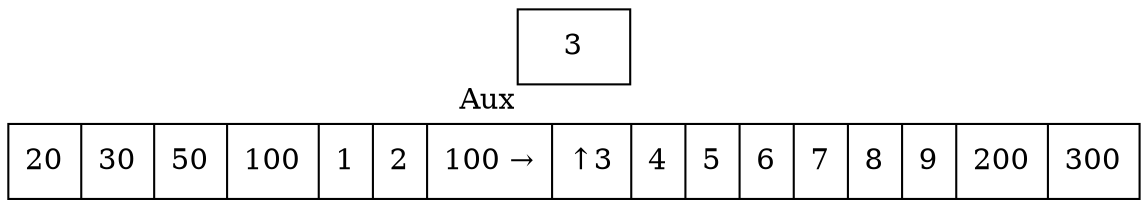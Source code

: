 digraph G{ node [shape = record ];
 rankdir=LR;X[label="{ 20|30|50|100|1|2|100|3|4|5|6|7|8|9|200|300}"]X[label="{ 20|30|50|100|1|2|100 → | ↑ 3|4|5|6|7|8|9|200|300}"]
2[label="{3}"xlabel="Aux"]
}
